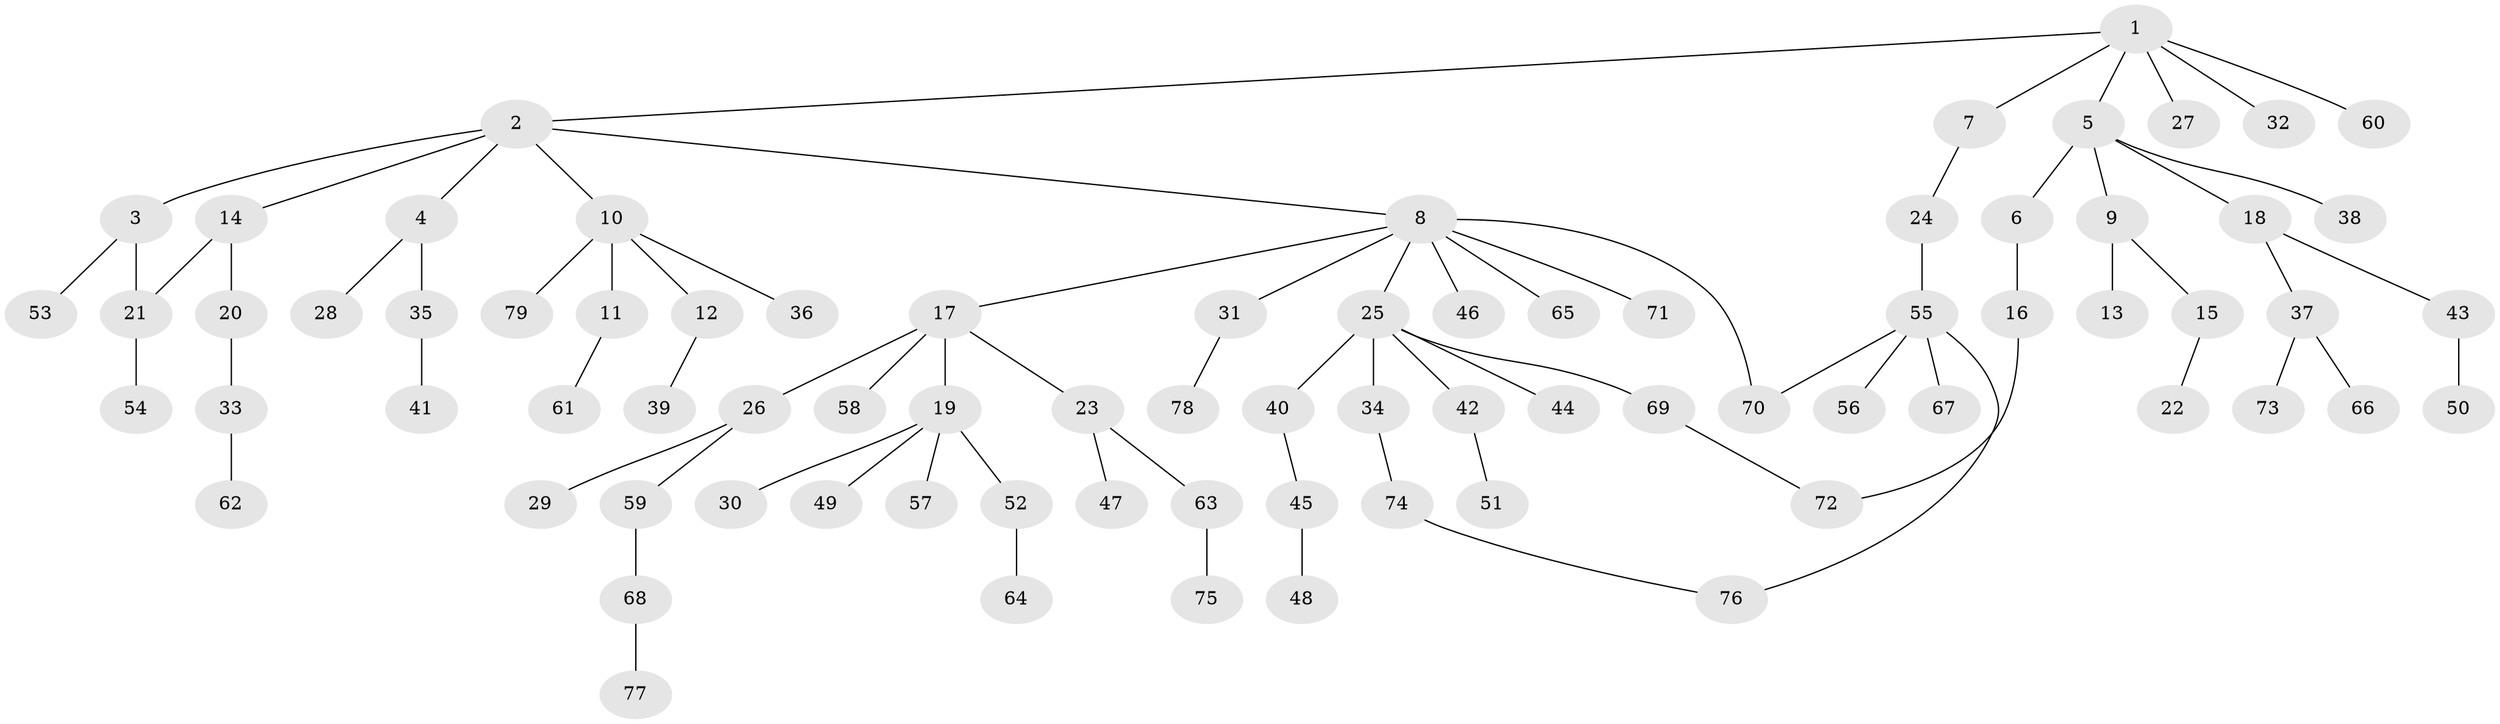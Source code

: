 // original degree distribution, {7: 0.007692307692307693, 6: 0.046153846153846156, 4: 0.06923076923076923, 2: 0.2230769230769231, 1: 0.5, 3: 0.14615384615384616, 9: 0.007692307692307693}
// Generated by graph-tools (version 1.1) at 2025/49/03/04/25 22:49:08]
// undirected, 79 vertices, 82 edges
graph export_dot {
  node [color=gray90,style=filled];
  1;
  2;
  3;
  4;
  5;
  6;
  7;
  8;
  9;
  10;
  11;
  12;
  13;
  14;
  15;
  16;
  17;
  18;
  19;
  20;
  21;
  22;
  23;
  24;
  25;
  26;
  27;
  28;
  29;
  30;
  31;
  32;
  33;
  34;
  35;
  36;
  37;
  38;
  39;
  40;
  41;
  42;
  43;
  44;
  45;
  46;
  47;
  48;
  49;
  50;
  51;
  52;
  53;
  54;
  55;
  56;
  57;
  58;
  59;
  60;
  61;
  62;
  63;
  64;
  65;
  66;
  67;
  68;
  69;
  70;
  71;
  72;
  73;
  74;
  75;
  76;
  77;
  78;
  79;
  1 -- 2 [weight=1.0];
  1 -- 5 [weight=1.0];
  1 -- 7 [weight=1.0];
  1 -- 27 [weight=1.0];
  1 -- 32 [weight=1.0];
  1 -- 60 [weight=1.0];
  2 -- 3 [weight=1.0];
  2 -- 4 [weight=1.0];
  2 -- 8 [weight=1.0];
  2 -- 10 [weight=1.0];
  2 -- 14 [weight=1.0];
  3 -- 21 [weight=1.0];
  3 -- 53 [weight=1.0];
  4 -- 28 [weight=1.0];
  4 -- 35 [weight=1.0];
  5 -- 6 [weight=1.0];
  5 -- 9 [weight=1.0];
  5 -- 18 [weight=1.0];
  5 -- 38 [weight=1.0];
  6 -- 16 [weight=1.0];
  7 -- 24 [weight=1.0];
  8 -- 17 [weight=1.0];
  8 -- 25 [weight=1.0];
  8 -- 31 [weight=1.0];
  8 -- 46 [weight=1.0];
  8 -- 65 [weight=1.0];
  8 -- 70 [weight=1.0];
  8 -- 71 [weight=1.0];
  9 -- 13 [weight=1.0];
  9 -- 15 [weight=1.0];
  10 -- 11 [weight=1.0];
  10 -- 12 [weight=1.0];
  10 -- 36 [weight=1.0];
  10 -- 79 [weight=1.0];
  11 -- 61 [weight=1.0];
  12 -- 39 [weight=1.0];
  14 -- 20 [weight=1.0];
  14 -- 21 [weight=1.0];
  15 -- 22 [weight=1.0];
  16 -- 72 [weight=1.0];
  17 -- 19 [weight=1.0];
  17 -- 23 [weight=1.0];
  17 -- 26 [weight=1.0];
  17 -- 58 [weight=1.0];
  18 -- 37 [weight=1.0];
  18 -- 43 [weight=1.0];
  19 -- 30 [weight=1.0];
  19 -- 49 [weight=1.0];
  19 -- 52 [weight=1.0];
  19 -- 57 [weight=1.0];
  20 -- 33 [weight=1.0];
  21 -- 54 [weight=1.0];
  23 -- 47 [weight=1.0];
  23 -- 63 [weight=1.0];
  24 -- 55 [weight=1.0];
  25 -- 34 [weight=1.0];
  25 -- 40 [weight=1.0];
  25 -- 42 [weight=1.0];
  25 -- 44 [weight=1.0];
  25 -- 69 [weight=1.0];
  26 -- 29 [weight=1.0];
  26 -- 59 [weight=1.0];
  31 -- 78 [weight=1.0];
  33 -- 62 [weight=1.0];
  34 -- 74 [weight=1.0];
  35 -- 41 [weight=1.0];
  37 -- 66 [weight=1.0];
  37 -- 73 [weight=1.0];
  40 -- 45 [weight=1.0];
  42 -- 51 [weight=1.0];
  43 -- 50 [weight=2.0];
  45 -- 48 [weight=1.0];
  52 -- 64 [weight=1.0];
  55 -- 56 [weight=1.0];
  55 -- 67 [weight=2.0];
  55 -- 70 [weight=1.0];
  55 -- 76 [weight=1.0];
  59 -- 68 [weight=1.0];
  63 -- 75 [weight=1.0];
  68 -- 77 [weight=1.0];
  69 -- 72 [weight=1.0];
  74 -- 76 [weight=1.0];
}
